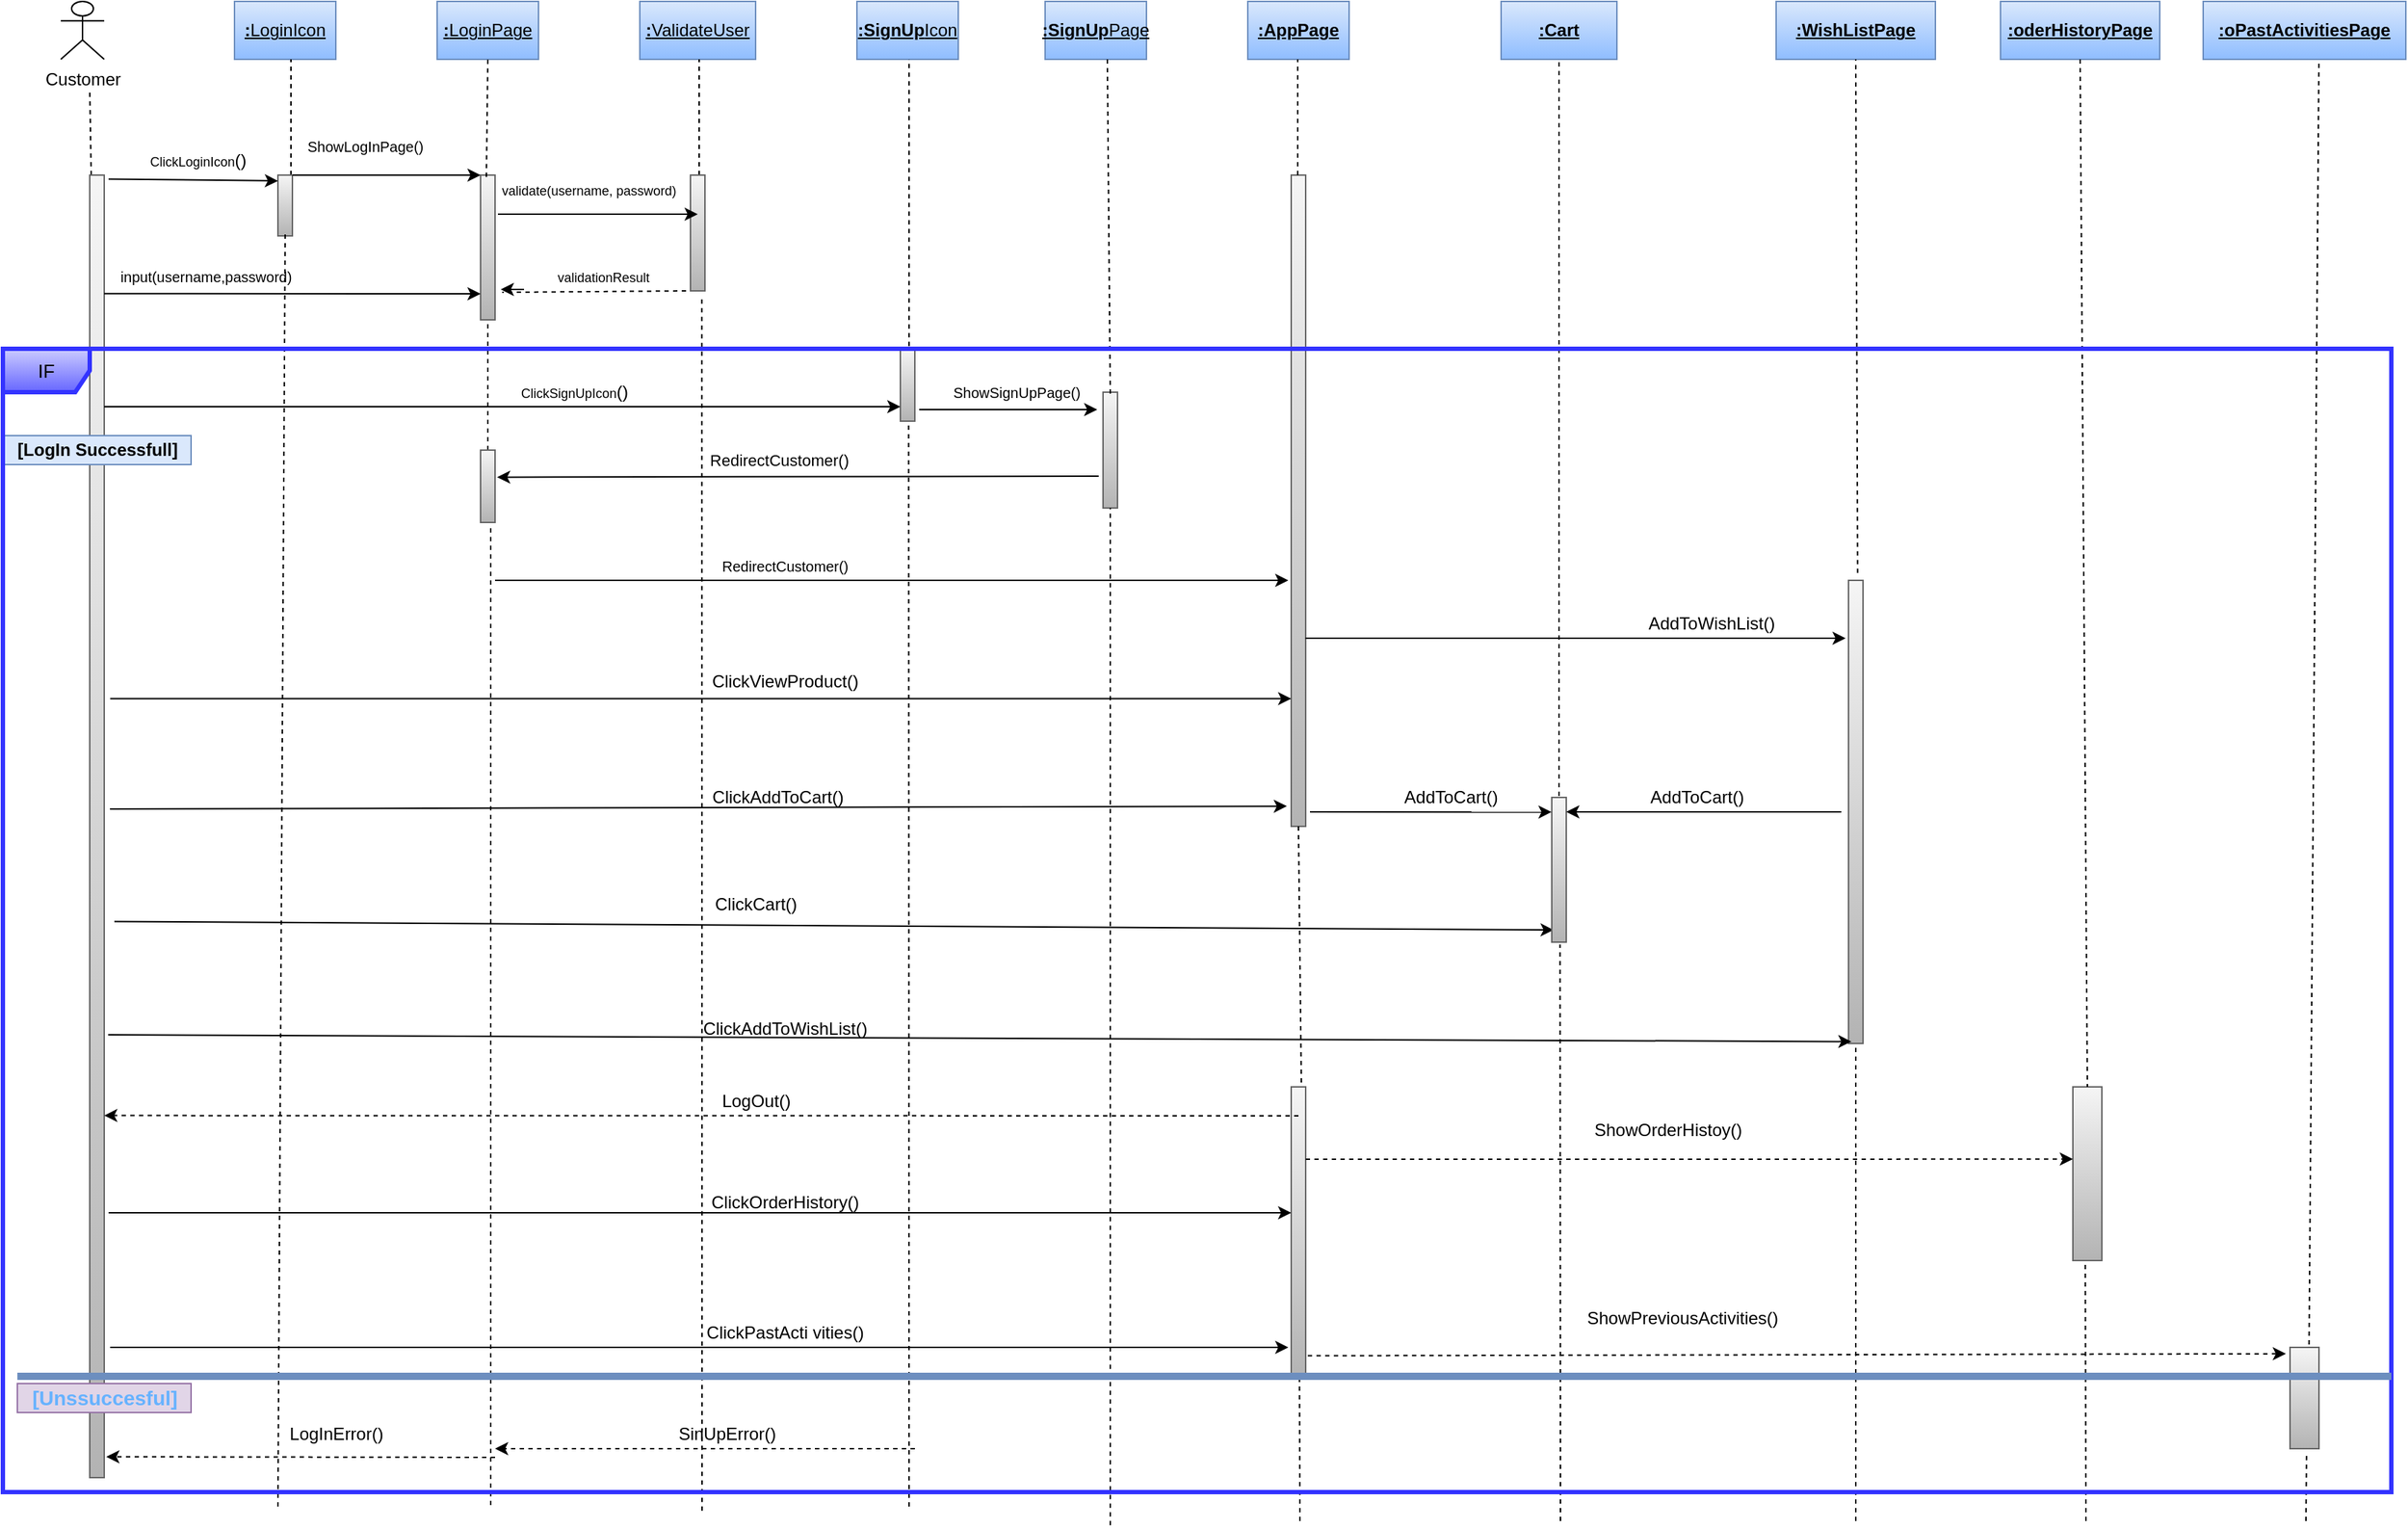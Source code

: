 <mxfile version="14.5.8" type="device"><diagram id="JWiWizhzfvXRdpIkOrXK" name="Page-1"><mxGraphModel dx="1447" dy="813" grid="1" gridSize="10" guides="1" tooltips="1" connect="1" arrows="1" fold="1" page="1" pageScale="1" pageWidth="850" pageHeight="1100" math="0" shadow="0"><root><mxCell id="0"/><mxCell id="1" parent="0"/><mxCell id="l6T-0y3lOR5_gnhDhheY-1" value="Customer&lt;br&gt;" style="shape=umlActor;verticalLabelPosition=bottom;verticalAlign=top;html=1;outlineConnect=0;" vertex="1" parent="1"><mxGeometry x="80" y="40" width="30" height="40" as="geometry"/></mxCell><mxCell id="l6T-0y3lOR5_gnhDhheY-8" value="&lt;u&gt;&lt;b&gt;:&lt;/b&gt;LoginIcon&lt;/u&gt;" style="rounded=0;whiteSpace=wrap;html=1;gradientColor=#8FBDFF;fillColor=#dae8fc;strokeColor=#6c8ebf;" vertex="1" parent="1"><mxGeometry x="200" y="40" width="70" height="40" as="geometry"/></mxCell><mxCell id="l6T-0y3lOR5_gnhDhheY-9" value="&lt;u&gt;&lt;b&gt;:&lt;/b&gt;LoginPage&lt;/u&gt;" style="rounded=0;whiteSpace=wrap;html=1;gradientColor=#8FBDFF;fillColor=#dae8fc;strokeColor=#6c8ebf;" vertex="1" parent="1"><mxGeometry x="340" y="40" width="70" height="40" as="geometry"/></mxCell><mxCell id="l6T-0y3lOR5_gnhDhheY-10" value="&lt;u&gt;&lt;b&gt;:&lt;/b&gt;ValidateUser&lt;/u&gt;" style="rounded=0;whiteSpace=wrap;html=1;gradientColor=#8FBDFF;fillColor=#dae8fc;strokeColor=#6c8ebf;" vertex="1" parent="1"><mxGeometry x="480" y="40" width="80" height="40" as="geometry"/></mxCell><mxCell id="l6T-0y3lOR5_gnhDhheY-11" value="&lt;b&gt;&lt;u&gt;:AppPage&lt;/u&gt;&lt;/b&gt;" style="rounded=0;whiteSpace=wrap;html=1;gradientColor=#8FBDFF;fillColor=#dae8fc;strokeColor=#6c8ebf;" vertex="1" parent="1"><mxGeometry x="900" y="40" width="70" height="40" as="geometry"/></mxCell><mxCell id="l6T-0y3lOR5_gnhDhheY-14" value="" style="endArrow=none;dashed=1;html=1;" edge="1" parent="1"><mxGeometry width="50" height="50" relative="1" as="geometry"><mxPoint x="101" y="160" as="sourcePoint"/><mxPoint x="100" y="100" as="targetPoint"/></mxGeometry></mxCell><mxCell id="l6T-0y3lOR5_gnhDhheY-15" value="" style="endArrow=none;dashed=1;html=1;" edge="1" parent="1"><mxGeometry width="50" height="50" relative="1" as="geometry"><mxPoint x="239" y="160" as="sourcePoint"/><mxPoint x="239" y="80" as="targetPoint"/></mxGeometry></mxCell><mxCell id="l6T-0y3lOR5_gnhDhheY-16" value="" style="html=1;points=[];perimeter=orthogonalPerimeter;gradientColor=#b3b3b3;fillColor=#f5f5f5;strokeColor=#666666;" vertex="1" parent="1"><mxGeometry x="100" y="160" width="10" height="900" as="geometry"/></mxCell><mxCell id="l6T-0y3lOR5_gnhDhheY-17" value="" style="html=1;points=[];perimeter=orthogonalPerimeter;gradientColor=#b3b3b3;fillColor=#f5f5f5;strokeColor=#666666;" vertex="1" parent="1"><mxGeometry x="230" y="160" width="10" height="42" as="geometry"/></mxCell><mxCell id="l6T-0y3lOR5_gnhDhheY-18" value="" style="html=1;points=[];perimeter=orthogonalPerimeter;gradientColor=#b3b3b3;fillColor=#f5f5f5;strokeColor=#666666;" vertex="1" parent="1"><mxGeometry x="370" y="160" width="10" height="100" as="geometry"/></mxCell><mxCell id="l6T-0y3lOR5_gnhDhheY-19" value="" style="endArrow=none;dashed=1;html=1;entryX=0.5;entryY=1;entryDx=0;entryDy=0;exitX=0.4;exitY=0.013;exitDx=0;exitDy=0;exitPerimeter=0;" edge="1" parent="1" source="l6T-0y3lOR5_gnhDhheY-18" target="l6T-0y3lOR5_gnhDhheY-9"><mxGeometry width="50" height="50" relative="1" as="geometry"><mxPoint x="375" y="150" as="sourcePoint"/><mxPoint x="380" y="80" as="targetPoint"/></mxGeometry></mxCell><mxCell id="l6T-0y3lOR5_gnhDhheY-20" value="&lt;font style=&quot;font-size: 9px&quot;&gt;ClickLoginIcon&lt;/font&gt;()" style="text;html=1;strokeColor=none;fillColor=none;align=center;verticalAlign=middle;whiteSpace=wrap;rounded=0;" vertex="1" parent="1"><mxGeometry x="120" y="140" width="110" height="20" as="geometry"/></mxCell><mxCell id="l6T-0y3lOR5_gnhDhheY-21" value="" style="html=1;verticalAlign=bottom;endArrow=classic;endFill=1;exitX=1.3;exitY=0.003;exitDx=0;exitDy=0;exitPerimeter=0;" edge="1" parent="1" source="l6T-0y3lOR5_gnhDhheY-16"><mxGeometry width="80" relative="1" as="geometry"><mxPoint x="160" y="170" as="sourcePoint"/><mxPoint x="230" y="164" as="targetPoint"/></mxGeometry></mxCell><mxCell id="l6T-0y3lOR5_gnhDhheY-22" value="&lt;font size=&quot;1&quot;&gt;ShowLogInPage()&lt;/font&gt;" style="text;html=1;align=center;verticalAlign=middle;resizable=0;points=[];autosize=1;strokeColor=none;" vertex="1" parent="1"><mxGeometry x="240" y="130" width="100" height="20" as="geometry"/></mxCell><mxCell id="l6T-0y3lOR5_gnhDhheY-23" value="" style="html=1;verticalAlign=bottom;endArrow=classic;endFill=1;exitX=1;exitY=0;exitDx=0;exitDy=0;exitPerimeter=0;" edge="1" parent="1" source="l6T-0y3lOR5_gnhDhheY-17"><mxGeometry width="80" relative="1" as="geometry"><mxPoint x="290" y="160" as="sourcePoint"/><mxPoint x="370" y="160" as="targetPoint"/></mxGeometry></mxCell><mxCell id="l6T-0y3lOR5_gnhDhheY-26" value="" style="endArrow=classic;html=1;exitX=1;exitY=0.091;exitDx=0;exitDy=0;exitPerimeter=0;" edge="1" parent="1" source="l6T-0y3lOR5_gnhDhheY-16"><mxGeometry width="50" height="50" relative="1" as="geometry"><mxPoint x="400" y="270" as="sourcePoint"/><mxPoint x="370" y="242" as="targetPoint"/></mxGeometry></mxCell><mxCell id="l6T-0y3lOR5_gnhDhheY-27" value="" style="endArrow=none;dashed=1;html=1;" edge="1" parent="1"><mxGeometry width="50" height="50" relative="1" as="geometry"><mxPoint x="521" y="160" as="sourcePoint"/><mxPoint x="521" y="80" as="targetPoint"/></mxGeometry></mxCell><mxCell id="l6T-0y3lOR5_gnhDhheY-28" value="" style="html=1;points=[];perimeter=orthogonalPerimeter;gradientColor=#b3b3b3;fillColor=#f5f5f5;strokeColor=#666666;" vertex="1" parent="1"><mxGeometry x="515" y="160" width="10" height="80" as="geometry"/></mxCell><mxCell id="l6T-0y3lOR5_gnhDhheY-29" value="&lt;font style=&quot;font-size: 9px&quot;&gt;validate(username, password)&lt;/font&gt;" style="text;html=1;strokeColor=none;fillColor=none;align=center;verticalAlign=middle;whiteSpace=wrap;rounded=0;" vertex="1" parent="1"><mxGeometry x="360" y="160" width="170" height="20" as="geometry"/></mxCell><mxCell id="l6T-0y3lOR5_gnhDhheY-30" value="" style="endArrow=classic;html=1;" edge="1" parent="1"><mxGeometry width="50" height="50" relative="1" as="geometry"><mxPoint x="382" y="187" as="sourcePoint"/><mxPoint x="520" y="187" as="targetPoint"/></mxGeometry></mxCell><mxCell id="l6T-0y3lOR5_gnhDhheY-31" value="&lt;font style=&quot;font-size: 9px&quot;&gt;validationResult&lt;/font&gt;" style="text;html=1;strokeColor=none;fillColor=none;align=center;verticalAlign=middle;whiteSpace=wrap;rounded=0;" vertex="1" parent="1"><mxGeometry x="370" y="220" width="170" height="20" as="geometry"/></mxCell><mxCell id="l6T-0y3lOR5_gnhDhheY-34" value="" style="endArrow=none;dashed=1;html=1;exitX=0.835;exitY=1;exitDx=0;exitDy=0;exitPerimeter=0;entryX=0.088;entryY=1.05;entryDx=0;entryDy=0;entryPerimeter=0;" edge="1" parent="1" source="l6T-0y3lOR5_gnhDhheY-31" target="l6T-0y3lOR5_gnhDhheY-31"><mxGeometry width="50" height="50" relative="1" as="geometry"><mxPoint x="400" y="270" as="sourcePoint"/><mxPoint x="450" y="220" as="targetPoint"/></mxGeometry></mxCell><mxCell id="l6T-0y3lOR5_gnhDhheY-35" value="" style="endArrow=classic;html=1;entryX=0.082;entryY=0.95;entryDx=0;entryDy=0;entryPerimeter=0;" edge="1" parent="1" target="l6T-0y3lOR5_gnhDhheY-31"><mxGeometry width="50" height="50" relative="1" as="geometry"><mxPoint x="400" y="239" as="sourcePoint"/><mxPoint x="450" y="220" as="targetPoint"/></mxGeometry></mxCell><mxCell id="l6T-0y3lOR5_gnhDhheY-37" value="&lt;b&gt;[LogIn Successfull]&lt;/b&gt;" style="text;html=1;align=center;verticalAlign=middle;resizable=0;points=[];autosize=1;strokeColor=#6c8ebf;fillColor=#dae8fc;" vertex="1" parent="1"><mxGeometry x="40" y="340" width="130" height="20" as="geometry"/></mxCell><mxCell id="l6T-0y3lOR5_gnhDhheY-38" value="" style="html=1;points=[];perimeter=orthogonalPerimeter;gradientColor=#b3b3b3;fillColor=#f5f5f5;strokeColor=#666666;" vertex="1" parent="1"><mxGeometry x="930" y="160" width="10" height="450" as="geometry"/></mxCell><mxCell id="l6T-0y3lOR5_gnhDhheY-39" value="" style="endArrow=classic;html=1;" edge="1" parent="1"><mxGeometry width="50" height="50" relative="1" as="geometry"><mxPoint x="380" y="440" as="sourcePoint"/><mxPoint x="928" y="440" as="targetPoint"/></mxGeometry></mxCell><mxCell id="l6T-0y3lOR5_gnhDhheY-40" value="&lt;font style=&quot;font-size: 10px&quot;&gt;&lt;font&gt;RedirectCustomer&lt;/font&gt;()&lt;/font&gt;" style="text;html=1;align=center;verticalAlign=middle;resizable=0;points=[];autosize=1;strokeColor=none;" vertex="1" parent="1"><mxGeometry x="530" y="420" width="100" height="20" as="geometry"/></mxCell><mxCell id="l6T-0y3lOR5_gnhDhheY-41" value="" style="endArrow=none;dashed=1;html=1;" edge="1" parent="1"><mxGeometry width="50" height="50" relative="1" as="geometry"><mxPoint x="934.5" y="160" as="sourcePoint"/><mxPoint x="934.5" y="80" as="targetPoint"/></mxGeometry></mxCell><mxCell id="l6T-0y3lOR5_gnhDhheY-42" value="&lt;u&gt;&lt;b&gt;:SignUp&lt;/b&gt;Icon&lt;/u&gt;" style="rounded=0;whiteSpace=wrap;html=1;gradientColor=#8FBDFF;fillColor=#dae8fc;strokeColor=#6c8ebf;" vertex="1" parent="1"><mxGeometry x="630" y="40" width="70" height="40" as="geometry"/></mxCell><mxCell id="l6T-0y3lOR5_gnhDhheY-43" value="&lt;u&gt;&lt;b&gt;:SignUp&lt;/b&gt;Page&lt;/u&gt;" style="rounded=0;whiteSpace=wrap;html=1;gradientColor=#8FBDFF;fillColor=#dae8fc;strokeColor=#6c8ebf;" vertex="1" parent="1"><mxGeometry x="760" y="40" width="70" height="40" as="geometry"/></mxCell><mxCell id="l6T-0y3lOR5_gnhDhheY-44" value="" style="html=1;points=[];perimeter=orthogonalPerimeter;gradientColor=#b3b3b3;fillColor=#f5f5f5;strokeColor=#666666;" vertex="1" parent="1"><mxGeometry x="660" y="280" width="10" height="50" as="geometry"/></mxCell><mxCell id="l6T-0y3lOR5_gnhDhheY-45" value="" style="html=1;points=[];perimeter=orthogonalPerimeter;gradientColor=#b3b3b3;fillColor=#f5f5f5;strokeColor=#666666;" vertex="1" parent="1"><mxGeometry x="800" y="310" width="10" height="80" as="geometry"/></mxCell><mxCell id="l6T-0y3lOR5_gnhDhheY-46" value="" style="endArrow=none;dashed=1;html=1;exitX=0.6;exitY=-0.037;exitDx=0;exitDy=0;exitPerimeter=0;" edge="1" parent="1" source="l6T-0y3lOR5_gnhDhheY-44"><mxGeometry width="50" height="50" relative="1" as="geometry"><mxPoint x="660" y="100" as="sourcePoint"/><mxPoint x="666" y="80" as="targetPoint"/></mxGeometry></mxCell><mxCell id="l6T-0y3lOR5_gnhDhheY-47" value="" style="endArrow=none;dashed=1;html=1;entryX=0.614;entryY=1;entryDx=0;entryDy=0;entryPerimeter=0;exitX=0.5;exitY=0.013;exitDx=0;exitDy=0;exitPerimeter=0;" edge="1" parent="1" source="l6T-0y3lOR5_gnhDhheY-45" target="l6T-0y3lOR5_gnhDhheY-43"><mxGeometry width="50" height="50" relative="1" as="geometry"><mxPoint x="803" y="155" as="sourcePoint"/><mxPoint x="800" y="40" as="targetPoint"/></mxGeometry></mxCell><mxCell id="l6T-0y3lOR5_gnhDhheY-48" value="" style="endArrow=classic;html=1;" edge="1" parent="1" source="l6T-0y3lOR5_gnhDhheY-16"><mxGeometry width="50" height="50" relative="1" as="geometry"><mxPoint x="420" y="200" as="sourcePoint"/><mxPoint x="660" y="320" as="targetPoint"/></mxGeometry></mxCell><mxCell id="l6T-0y3lOR5_gnhDhheY-50" value="&lt;font style=&quot;font-size: 9px&quot;&gt;ClickSignUpIcon&lt;/font&gt;()" style="text;html=1;strokeColor=none;fillColor=none;align=center;verticalAlign=middle;whiteSpace=wrap;rounded=0;" vertex="1" parent="1"><mxGeometry x="380" y="300" width="110" height="20" as="geometry"/></mxCell><mxCell id="l6T-0y3lOR5_gnhDhheY-52" value="" style="endArrow=classic;html=1;exitX=-0.3;exitY=0.725;exitDx=0;exitDy=0;exitPerimeter=0;entryX=1.143;entryY=0.374;entryDx=0;entryDy=0;entryPerimeter=0;" edge="1" parent="1" source="l6T-0y3lOR5_gnhDhheY-45" target="l6T-0y3lOR5_gnhDhheY-56"><mxGeometry width="50" height="50" relative="1" as="geometry"><mxPoint x="790" y="370" as="sourcePoint"/><mxPoint x="380" y="372" as="targetPoint"/></mxGeometry></mxCell><mxCell id="l6T-0y3lOR5_gnhDhheY-53" value="RedirectCustomer()" style="edgeLabel;html=1;align=center;verticalAlign=middle;resizable=0;points=[];" vertex="1" connectable="0" parent="l6T-0y3lOR5_gnhDhheY-52"><mxGeometry x="0.18" y="-3" relative="1" as="geometry"><mxPoint x="23.73" y="-8.18" as="offset"/></mxGeometry></mxCell><mxCell id="l6T-0y3lOR5_gnhDhheY-55" value="" style="endArrow=none;dashed=1;html=1;exitX=0.5;exitY=1.03;exitDx=0;exitDy=0;exitPerimeter=0;" edge="1" parent="1" source="l6T-0y3lOR5_gnhDhheY-18"><mxGeometry width="50" height="50" relative="1" as="geometry"><mxPoint x="420" y="330" as="sourcePoint"/><mxPoint x="375" y="350" as="targetPoint"/></mxGeometry></mxCell><mxCell id="l6T-0y3lOR5_gnhDhheY-56" value="" style="html=1;points=[];perimeter=orthogonalPerimeter;gradientColor=#b3b3b3;fillColor=#f5f5f5;strokeColor=#666666;" vertex="1" parent="1"><mxGeometry x="370" y="350" width="10" height="50" as="geometry"/></mxCell><mxCell id="l6T-0y3lOR5_gnhDhheY-57" value="" style="endArrow=classic;html=1;entryX=-0.4;entryY=0.15;entryDx=0;entryDy=0;entryPerimeter=0;exitX=1.3;exitY=0.84;exitDx=0;exitDy=0;exitPerimeter=0;" edge="1" parent="1" source="l6T-0y3lOR5_gnhDhheY-44" target="l6T-0y3lOR5_gnhDhheY-45"><mxGeometry width="50" height="50" relative="1" as="geometry"><mxPoint x="420" y="270" as="sourcePoint"/><mxPoint x="470" y="220" as="targetPoint"/></mxGeometry></mxCell><mxCell id="l6T-0y3lOR5_gnhDhheY-58" value="&lt;font size=&quot;1&quot;&gt;ShowSignUpPage()&lt;/font&gt;" style="text;html=1;align=center;verticalAlign=middle;resizable=0;points=[];autosize=1;strokeColor=none;" vertex="1" parent="1"><mxGeometry x="690" y="300" width="100" height="20" as="geometry"/></mxCell><mxCell id="l6T-0y3lOR5_gnhDhheY-59" value="" style="endArrow=none;dashed=1;html=1;exitX=0.7;exitY=1.08;exitDx=0;exitDy=0;exitPerimeter=0;" edge="1" parent="1" source="l6T-0y3lOR5_gnhDhheY-56"><mxGeometry width="50" height="50" relative="1" as="geometry"><mxPoint x="420" y="440" as="sourcePoint"/><mxPoint x="377" y="1080" as="targetPoint"/></mxGeometry></mxCell><mxCell id="l6T-0y3lOR5_gnhDhheY-60" value="&lt;b&gt;&lt;u&gt;:Cart&lt;/u&gt;&lt;/b&gt;" style="rounded=0;whiteSpace=wrap;html=1;gradientColor=#8FBDFF;fillColor=#dae8fc;strokeColor=#6c8ebf;" vertex="1" parent="1"><mxGeometry x="1075" y="40" width="80" height="40" as="geometry"/></mxCell><mxCell id="l6T-0y3lOR5_gnhDhheY-63" value="" style="endArrow=none;dashed=1;html=1;entryX=0.5;entryY=1;entryDx=0;entryDy=0;" edge="1" parent="1" target="l6T-0y3lOR5_gnhDhheY-60"><mxGeometry width="50" height="50" relative="1" as="geometry"><mxPoint x="1115" y="589" as="sourcePoint"/><mxPoint x="1110" y="60" as="targetPoint"/></mxGeometry></mxCell><mxCell id="l6T-0y3lOR5_gnhDhheY-64" value="" style="endArrow=classic;html=1;entryX=-0.3;entryY=0.969;entryDx=0;entryDy=0;entryPerimeter=0;" edge="1" parent="1" target="l6T-0y3lOR5_gnhDhheY-38"><mxGeometry width="50" height="50" relative="1" as="geometry"><mxPoint x="114" y="598" as="sourcePoint"/><mxPoint x="920" y="598" as="targetPoint"/></mxGeometry></mxCell><mxCell id="l6T-0y3lOR5_gnhDhheY-65" value="ClickCart()" style="text;whiteSpace=wrap;html=1;" vertex="1" parent="1"><mxGeometry x="530" y="650" width="130" height="30" as="geometry"/></mxCell><mxCell id="l6T-0y3lOR5_gnhDhheY-70" value="" style="endArrow=classic;html=1;exitX=1.414;exitY=0.402;exitDx=0;exitDy=0;exitPerimeter=0;" edge="1" parent="1" source="l6T-0y3lOR5_gnhDhheY-16" target="l6T-0y3lOR5_gnhDhheY-38"><mxGeometry width="50" height="50" relative="1" as="geometry"><mxPoint x="940" y="360" as="sourcePoint"/><mxPoint x="550" y="290" as="targetPoint"/></mxGeometry></mxCell><mxCell id="l6T-0y3lOR5_gnhDhheY-71" value="ClickViewProduct()" style="text;html=1;align=center;verticalAlign=middle;resizable=0;points=[];autosize=1;strokeColor=none;" vertex="1" parent="1"><mxGeometry x="520" y="500" width="120" height="20" as="geometry"/></mxCell><mxCell id="l6T-0y3lOR5_gnhDhheY-73" value="" style="endArrow=classic;html=1;exitX=0.986;exitY=0.711;exitDx=0;exitDy=0;exitPerimeter=0;" edge="1" parent="1" source="l6T-0y3lOR5_gnhDhheY-38"><mxGeometry width="50" height="50" relative="1" as="geometry"><mxPoint x="950" y="440" as="sourcePoint"/><mxPoint x="1313" y="480" as="targetPoint"/></mxGeometry></mxCell><mxCell id="l6T-0y3lOR5_gnhDhheY-74" value="AddToWishList()" style="text;html=1;align=center;verticalAlign=middle;resizable=0;points=[];autosize=1;strokeColor=none;" vertex="1" parent="1"><mxGeometry x="1170" y="460" width="100" height="20" as="geometry"/></mxCell><mxCell id="l6T-0y3lOR5_gnhDhheY-75" value="&lt;b&gt;&lt;u&gt;:WishListPage&lt;/u&gt;&lt;/b&gt;" style="rounded=0;whiteSpace=wrap;html=1;gradientColor=#8FBDFF;fillColor=#dae8fc;strokeColor=#6c8ebf;" vertex="1" parent="1"><mxGeometry x="1265" y="40" width="110" height="40" as="geometry"/></mxCell><mxCell id="l6T-0y3lOR5_gnhDhheY-76" value="&lt;b&gt;&lt;u&gt;:oderHistoryPage&lt;/u&gt;&lt;/b&gt;" style="rounded=0;whiteSpace=wrap;html=1;gradientColor=#8FBDFF;fillColor=#dae8fc;strokeColor=#6c8ebf;" vertex="1" parent="1"><mxGeometry x="1420" y="40" width="110" height="40" as="geometry"/></mxCell><mxCell id="l6T-0y3lOR5_gnhDhheY-77" value="&lt;b&gt;&lt;u&gt;:oPastActivitiesPage&lt;/u&gt;&lt;/b&gt;" style="rounded=0;whiteSpace=wrap;html=1;gradientColor=#8FBDFF;fillColor=#dae8fc;strokeColor=#6c8ebf;" vertex="1" parent="1"><mxGeometry x="1560" y="40" width="140" height="40" as="geometry"/></mxCell><mxCell id="l6T-0y3lOR5_gnhDhheY-78" value="" style="endArrow=classic;html=1;exitX=1.7;exitY=0.573;exitDx=0;exitDy=0;exitPerimeter=0;entryX=0.129;entryY=0.916;entryDx=0;entryDy=0;entryPerimeter=0;" edge="1" parent="1" source="l6T-0y3lOR5_gnhDhheY-16" target="l6T-0y3lOR5_gnhDhheY-79"><mxGeometry width="50" height="50" relative="1" as="geometry"><mxPoint x="1000" y="240" as="sourcePoint"/><mxPoint x="1110" y="240" as="targetPoint"/></mxGeometry></mxCell><mxCell id="l6T-0y3lOR5_gnhDhheY-79" value="" style="html=1;points=[];perimeter=orthogonalPerimeter;gradientColor=#b3b3b3;fillColor=#f5f5f5;strokeColor=#666666;" vertex="1" parent="1"><mxGeometry x="1110" y="590" width="10" height="100" as="geometry"/></mxCell><mxCell id="l6T-0y3lOR5_gnhDhheY-80" value="" style="html=1;points=[];perimeter=orthogonalPerimeter;gradientColor=#b3b3b3;fillColor=#f5f5f5;strokeColor=#666666;" vertex="1" parent="1"><mxGeometry x="1315" y="440" width="10" height="320" as="geometry"/></mxCell><mxCell id="l6T-0y3lOR5_gnhDhheY-81" value="" style="endArrow=none;dashed=1;html=1;exitX=0.629;exitY=-0.016;exitDx=0;exitDy=0;exitPerimeter=0;entryX=0.5;entryY=1;entryDx=0;entryDy=0;" edge="1" parent="1" source="l6T-0y3lOR5_gnhDhheY-80" target="l6T-0y3lOR5_gnhDhheY-75"><mxGeometry width="50" height="50" relative="1" as="geometry"><mxPoint x="1310" y="210" as="sourcePoint"/><mxPoint x="1320" y="100" as="targetPoint"/></mxGeometry></mxCell><mxCell id="l6T-0y3lOR5_gnhDhheY-82" value="ClickAddToCart()" style="text;html=1;align=center;verticalAlign=middle;resizable=0;points=[];autosize=1;strokeColor=none;" vertex="1" parent="1"><mxGeometry x="520" y="580" width="110" height="20" as="geometry"/></mxCell><mxCell id="l6T-0y3lOR5_gnhDhheY-83" value="" style="endArrow=classic;html=1;entryX=-0.014;entryY=0.101;entryDx=0;entryDy=0;entryPerimeter=0;" edge="1" parent="1" target="l6T-0y3lOR5_gnhDhheY-79"><mxGeometry width="50" height="50" relative="1" as="geometry"><mxPoint x="943" y="600" as="sourcePoint"/><mxPoint x="740" y="380" as="targetPoint"/></mxGeometry></mxCell><mxCell id="l6T-0y3lOR5_gnhDhheY-84" value="" style="endArrow=classic;html=1;entryX=1;entryY=0.1;entryDx=0;entryDy=0;entryPerimeter=0;" edge="1" parent="1" target="l6T-0y3lOR5_gnhDhheY-79"><mxGeometry width="50" height="50" relative="1" as="geometry"><mxPoint x="1310" y="600" as="sourcePoint"/><mxPoint x="1406.86" y="580.1" as="targetPoint"/></mxGeometry></mxCell><mxCell id="l6T-0y3lOR5_gnhDhheY-85" value="AddToCart()" style="text;html=1;align=center;verticalAlign=middle;resizable=0;points=[];autosize=1;strokeColor=none;" vertex="1" parent="1"><mxGeometry x="1170" y="580" width="80" height="20" as="geometry"/></mxCell><mxCell id="l6T-0y3lOR5_gnhDhheY-86" value="AddToCart()" style="text;html=1;align=center;verticalAlign=middle;resizable=0;points=[];autosize=1;strokeColor=none;" vertex="1" parent="1"><mxGeometry x="1000" y="580" width="80" height="20" as="geometry"/></mxCell><mxCell id="l6T-0y3lOR5_gnhDhheY-87" value="ClickAddToWishList()" style="text;html=1;align=center;verticalAlign=middle;resizable=0;points=[];autosize=1;strokeColor=none;" vertex="1" parent="1"><mxGeometry x="515" y="740" width="130" height="20" as="geometry"/></mxCell><mxCell id="l6T-0y3lOR5_gnhDhheY-88" value="" style="endArrow=classic;html=1;exitX=1.271;exitY=0.66;exitDx=0;exitDy=0;exitPerimeter=0;entryX=0.2;entryY=0.996;entryDx=0;entryDy=0;entryPerimeter=0;" edge="1" parent="1" source="l6T-0y3lOR5_gnhDhheY-16" target="l6T-0y3lOR5_gnhDhheY-80"><mxGeometry width="50" height="50" relative="1" as="geometry"><mxPoint x="580" y="790" as="sourcePoint"/><mxPoint x="1385.86" y="790.43" as="targetPoint"/></mxGeometry></mxCell><mxCell id="l6T-0y3lOR5_gnhDhheY-89" value="" style="html=1;points=[];perimeter=orthogonalPerimeter;gradientColor=#b3b3b3;fillColor=#f5f5f5;strokeColor=#666666;" vertex="1" parent="1"><mxGeometry x="930" y="790" width="10" height="200" as="geometry"/></mxCell><mxCell id="l6T-0y3lOR5_gnhDhheY-90" value="" style="endArrow=none;dashed=1;html=1;entryX=0.7;entryY=-0.01;entryDx=0;entryDy=0;entryPerimeter=0;" edge="1" parent="1" target="l6T-0y3lOR5_gnhDhheY-89"><mxGeometry width="50" height="50" relative="1" as="geometry"><mxPoint x="935" y="610" as="sourcePoint"/><mxPoint x="930" y="757.0" as="targetPoint"/></mxGeometry></mxCell><mxCell id="l6T-0y3lOR5_gnhDhheY-91" value="ClickOrderHistory()" style="text;html=1;align=center;verticalAlign=middle;resizable=0;points=[];autosize=1;strokeColor=none;" vertex="1" parent="1"><mxGeometry x="520" y="860" width="120" height="20" as="geometry"/></mxCell><mxCell id="l6T-0y3lOR5_gnhDhheY-92" value="" style="endArrow=classic;html=1;" edge="1" parent="1" target="l6T-0y3lOR5_gnhDhheY-89"><mxGeometry width="50" height="50" relative="1" as="geometry"><mxPoint x="113" y="877" as="sourcePoint"/><mxPoint x="920" y="877" as="targetPoint"/></mxGeometry></mxCell><mxCell id="l6T-0y3lOR5_gnhDhheY-94" value="ClickPastActi vities()" style="text;html=1;align=center;verticalAlign=middle;resizable=0;points=[];autosize=1;strokeColor=none;" vertex="1" parent="1"><mxGeometry x="520" y="950" width="120" height="20" as="geometry"/></mxCell><mxCell id="l6T-0y3lOR5_gnhDhheY-95" value="" style="endArrow=classic;html=1;exitX=1.414;exitY=0.9;exitDx=0;exitDy=0;exitPerimeter=0;" edge="1" parent="1" source="l6T-0y3lOR5_gnhDhheY-16"><mxGeometry width="50" height="50" relative="1" as="geometry"><mxPoint x="700" y="890" as="sourcePoint"/><mxPoint x="928" y="970" as="targetPoint"/></mxGeometry></mxCell><mxCell id="l6T-0y3lOR5_gnhDhheY-96" value="" style="endArrow=classic;html=1;entryX=1;entryY=0.722;entryDx=0;entryDy=0;entryPerimeter=0;dashed=1;" edge="1" parent="1" target="l6T-0y3lOR5_gnhDhheY-16"><mxGeometry width="50" height="50" relative="1" as="geometry"><mxPoint x="935" y="810" as="sourcePoint"/><mxPoint x="750" y="720" as="targetPoint"/></mxGeometry></mxCell><mxCell id="l6T-0y3lOR5_gnhDhheY-97" value="LogOut()" style="text;html=1;align=center;verticalAlign=middle;resizable=0;points=[];autosize=1;strokeColor=none;" vertex="1" parent="1"><mxGeometry x="530" y="790" width="60" height="20" as="geometry"/></mxCell><mxCell id="l6T-0y3lOR5_gnhDhheY-98" value="" style="html=1;points=[];perimeter=orthogonalPerimeter;gradientColor=#b3b3b3;fillColor=#f5f5f5;strokeColor=#666666;" vertex="1" parent="1"><mxGeometry x="1470" y="790" width="20" height="120" as="geometry"/></mxCell><mxCell id="l6T-0y3lOR5_gnhDhheY-99" value="" style="html=1;points=[];perimeter=orthogonalPerimeter;gradientColor=#b3b3b3;fillColor=#f5f5f5;strokeColor=#666666;" vertex="1" parent="1"><mxGeometry x="1620" y="970" width="20" height="70" as="geometry"/></mxCell><mxCell id="l6T-0y3lOR5_gnhDhheY-100" value="" style="endArrow=none;dashed=1;html=1;exitX=0.5;exitY=1;exitDx=0;exitDy=0;" edge="1" parent="1" source="l6T-0y3lOR5_gnhDhheY-76"><mxGeometry width="50" height="50" relative="1" as="geometry"><mxPoint x="1470" y="110" as="sourcePoint"/><mxPoint x="1480" y="790" as="targetPoint"/></mxGeometry></mxCell><mxCell id="l6T-0y3lOR5_gnhDhheY-101" value="" style="endArrow=none;dashed=1;html=1;exitX=0.571;exitY=1.075;exitDx=0;exitDy=0;exitPerimeter=0;entryX=0.657;entryY=0;entryDx=0;entryDy=0;entryPerimeter=0;" edge="1" parent="1" source="l6T-0y3lOR5_gnhDhheY-77" target="l6T-0y3lOR5_gnhDhheY-99"><mxGeometry width="50" height="50" relative="1" as="geometry"><mxPoint x="1640" y="320" as="sourcePoint"/><mxPoint x="1645" y="1030" as="targetPoint"/></mxGeometry></mxCell><mxCell id="l6T-0y3lOR5_gnhDhheY-102" value="" style="endArrow=classic;html=1;dashed=1;entryX=0;entryY=0.416;entryDx=0;entryDy=0;entryPerimeter=0;" edge="1" parent="1" target="l6T-0y3lOR5_gnhDhheY-98"><mxGeometry width="50" height="50" relative="1" as="geometry"><mxPoint x="940" y="840" as="sourcePoint"/><mxPoint x="1250" y="770" as="targetPoint"/></mxGeometry></mxCell><mxCell id="l6T-0y3lOR5_gnhDhheY-103" value="ShowOrderHistoy()" style="text;html=1;align=center;verticalAlign=middle;resizable=0;points=[];autosize=1;strokeColor=none;" vertex="1" parent="1"><mxGeometry x="1130" y="810" width="120" height="20" as="geometry"/></mxCell><mxCell id="l6T-0y3lOR5_gnhDhheY-104" value="" style="endArrow=classic;html=1;dashed=1;entryX=-0.143;entryY=0.063;entryDx=0;entryDy=0;entryPerimeter=0;exitX=1.143;exitY=0.929;exitDx=0;exitDy=0;exitPerimeter=0;" edge="1" parent="1" source="l6T-0y3lOR5_gnhDhheY-89" target="l6T-0y3lOR5_gnhDhheY-99"><mxGeometry width="50" height="50" relative="1" as="geometry"><mxPoint x="944" y="960" as="sourcePoint"/><mxPoint x="1250" y="770" as="targetPoint"/></mxGeometry></mxCell><mxCell id="l6T-0y3lOR5_gnhDhheY-105" value="ShowPreviousActivities()" style="text;html=1;align=center;verticalAlign=middle;resizable=0;points=[];autosize=1;strokeColor=none;" vertex="1" parent="1"><mxGeometry x="1125" y="940" width="150" height="20" as="geometry"/></mxCell><mxCell id="l6T-0y3lOR5_gnhDhheY-106" value="" style="endArrow=none;dashed=1;html=1;entryX=0.429;entryY=1.013;entryDx=0;entryDy=0;entryPerimeter=0;" edge="1" parent="1" target="l6T-0y3lOR5_gnhDhheY-98"><mxGeometry width="50" height="50" relative="1" as="geometry"><mxPoint x="1479" y="1090" as="sourcePoint"/><mxPoint x="1250" y="640" as="targetPoint"/></mxGeometry></mxCell><mxCell id="l6T-0y3lOR5_gnhDhheY-107" value="" style="endArrow=none;dashed=1;html=1;entryX=0.571;entryY=1.043;entryDx=0;entryDy=0;entryPerimeter=0;" edge="1" parent="1" target="l6T-0y3lOR5_gnhDhheY-99"><mxGeometry width="50" height="50" relative="1" as="geometry"><mxPoint x="1631" y="1090" as="sourcePoint"/><mxPoint x="1250" y="810" as="targetPoint"/></mxGeometry></mxCell><mxCell id="l6T-0y3lOR5_gnhDhheY-108" value="" style="endArrow=none;dashed=1;html=1;" edge="1" parent="1"><mxGeometry width="50" height="50" relative="1" as="geometry"><mxPoint x="1320" y="1090" as="sourcePoint"/><mxPoint x="1320" y="760" as="targetPoint"/></mxGeometry></mxCell><mxCell id="l6T-0y3lOR5_gnhDhheY-109" value="" style="endArrow=none;dashed=1;html=1;entryX=0.571;entryY=1.016;entryDx=0;entryDy=0;entryPerimeter=0;" edge="1" parent="1" target="l6T-0y3lOR5_gnhDhheY-79"><mxGeometry width="50" height="50" relative="1" as="geometry"><mxPoint x="1116" y="1090" as="sourcePoint"/><mxPoint x="1250" y="810" as="targetPoint"/></mxGeometry></mxCell><mxCell id="l6T-0y3lOR5_gnhDhheY-111" value="" style="endArrow=none;dashed=1;html=1;entryX=0.571;entryY=1.001;entryDx=0;entryDy=0;entryPerimeter=0;" edge="1" parent="1" target="l6T-0y3lOR5_gnhDhheY-89"><mxGeometry width="50" height="50" relative="1" as="geometry"><mxPoint x="936" y="1090" as="sourcePoint"/><mxPoint x="720" y="810" as="targetPoint"/></mxGeometry></mxCell><mxCell id="l6T-0y3lOR5_gnhDhheY-112" value="" style="endArrow=none;dashed=1;html=1;" edge="1" parent="1"><mxGeometry width="50" height="50" relative="1" as="geometry"><mxPoint x="805" y="1092.857" as="sourcePoint"/><mxPoint x="805" y="390" as="targetPoint"/></mxGeometry></mxCell><mxCell id="l6T-0y3lOR5_gnhDhheY-113" value="" style="endArrow=none;dashed=1;html=1;entryX=0.571;entryY=1.06;entryDx=0;entryDy=0;entryPerimeter=0;" edge="1" parent="1" target="l6T-0y3lOR5_gnhDhheY-44"><mxGeometry width="50" height="50" relative="1" as="geometry"><mxPoint x="666" y="1080" as="sourcePoint"/><mxPoint x="410" y="350" as="targetPoint"/></mxGeometry></mxCell><mxCell id="l6T-0y3lOR5_gnhDhheY-114" value="" style="endArrow=none;dashed=1;html=1;entryX=0.899;entryY=1.15;entryDx=0;entryDy=0;entryPerimeter=0;" edge="1" parent="1" target="l6T-0y3lOR5_gnhDhheY-31"><mxGeometry width="50" height="50" relative="1" as="geometry"><mxPoint x="523" y="1082.857" as="sourcePoint"/><mxPoint x="410" y="310" as="targetPoint"/></mxGeometry></mxCell><mxCell id="l6T-0y3lOR5_gnhDhheY-116" value="" style="endArrow=none;dashed=1;html=1;" edge="1" parent="1"><mxGeometry width="50" height="50" relative="1" as="geometry"><mxPoint x="230" y="1080" as="sourcePoint"/><mxPoint x="235" y="200" as="targetPoint"/></mxGeometry></mxCell><mxCell id="l6T-0y3lOR5_gnhDhheY-25" value="&lt;font style=&quot;font-size: 10px&quot;&gt;input(username,password)&lt;/font&gt;" style="text;html=1;align=center;verticalAlign=middle;whiteSpace=wrap;rounded=0;" vertex="1" parent="1"><mxGeometry x="100" y="220" width="161" height="20" as="geometry"/></mxCell><mxCell id="l6T-0y3lOR5_gnhDhheY-122" value="" style="endArrow=classic;html=1;dashed=1;entryX=1.143;entryY=0.984;entryDx=0;entryDy=0;entryPerimeter=0;" edge="1" parent="1" target="l6T-0y3lOR5_gnhDhheY-16"><mxGeometry width="50" height="50" relative="1" as="geometry"><mxPoint x="380" y="1046" as="sourcePoint"/><mxPoint x="760" y="760" as="targetPoint"/></mxGeometry></mxCell><mxCell id="l6T-0y3lOR5_gnhDhheY-123" value="" style="endArrow=classic;html=1;dashed=1;" edge="1" parent="1"><mxGeometry width="50" height="50" relative="1" as="geometry"><mxPoint x="670" y="1040" as="sourcePoint"/><mxPoint x="380" y="1040" as="targetPoint"/></mxGeometry></mxCell><mxCell id="l6T-0y3lOR5_gnhDhheY-124" value="LogInError()" style="text;html=1;align=center;verticalAlign=middle;resizable=0;points=[];autosize=1;strokeColor=none;" vertex="1" parent="1"><mxGeometry x="230" y="1020" width="80" height="20" as="geometry"/></mxCell><mxCell id="l6T-0y3lOR5_gnhDhheY-125" value="SinUpError()" style="text;html=1;align=center;verticalAlign=middle;resizable=0;points=[];autosize=1;strokeColor=none;" vertex="1" parent="1"><mxGeometry x="500" y="1020" width="80" height="20" as="geometry"/></mxCell><mxCell id="l6T-0y3lOR5_gnhDhheY-126" value="&lt;b&gt;&lt;font color=&quot;#66b2ff&quot; style=&quot;font-size: 14px&quot;&gt;[Unssuccesful]&lt;/font&gt;&lt;/b&gt;" style="text;html=1;align=center;verticalAlign=middle;resizable=0;points=[];autosize=1;strokeColor=#9673a6;fillColor=#e1d5e7;" vertex="1" parent="1"><mxGeometry x="50" y="995" width="120" height="20" as="geometry"/></mxCell><mxCell id="l6T-0y3lOR5_gnhDhheY-127" value="IF" style="shape=umlFrame;whiteSpace=wrap;html=1;strokeWidth=3;fillColor=#CCCCFF;gradientColor=#6666FF;fontSize=13;strokeColor=#3333FF;" vertex="1" parent="1"><mxGeometry x="40" y="280" width="1650" height="790" as="geometry"/></mxCell><mxCell id="l6T-0y3lOR5_gnhDhheY-128" value="" style="endArrow=none;html=1;endSize=14;fillColor=#dae8fc;strokeColor=#6c8ebf;strokeWidth=5;" edge="1" parent="1"><mxGeometry width="50" height="50" relative="1" as="geometry"><mxPoint x="50" y="990" as="sourcePoint"/><mxPoint x="1690" y="990" as="targetPoint"/></mxGeometry></mxCell></root></mxGraphModel></diagram></mxfile>
